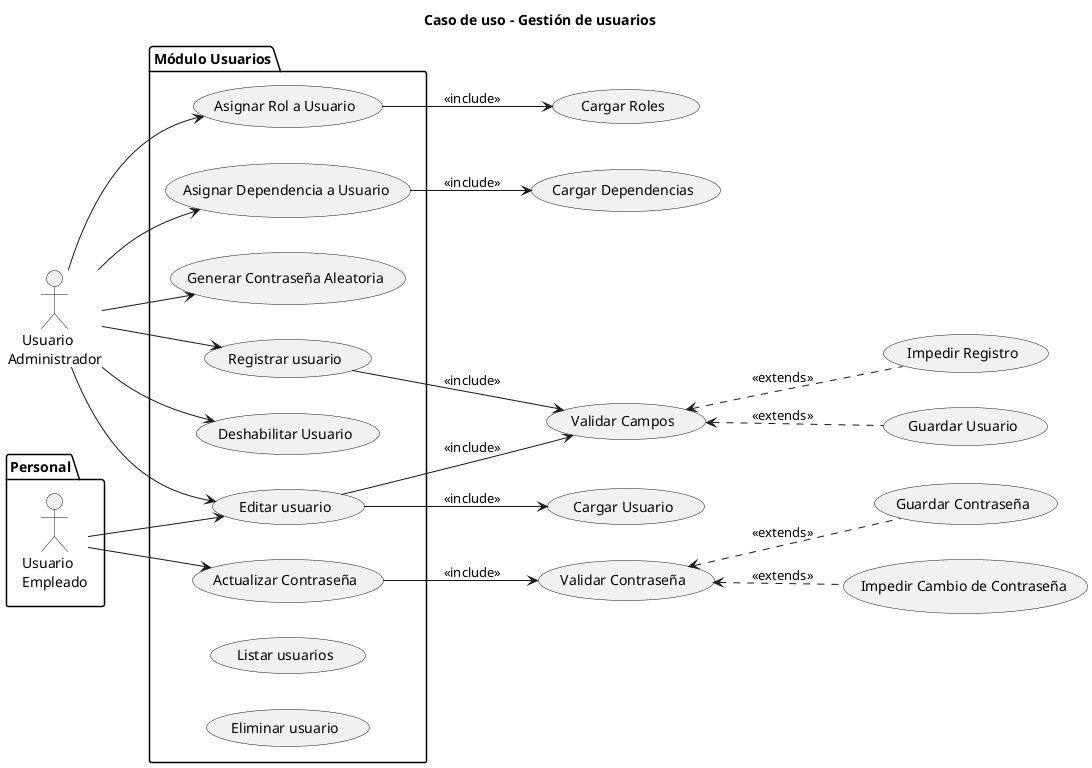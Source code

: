 @startuml "CU - 6 - Gestión de Usuarios"

left to right direction

'======== Título ========'
title "Caso de uso - Gestión de usuarios"

/' === Sección de actores === '/
actor "    Usuario\nAdministrador" as admin

package "Personal" {
    actor "Usuario\nEmpleado" as user
}

/' === Sección de elementos === '/
package "Módulo Usuarios" {
    usecase "Crear Usuario" as user_create
    usecase "Editar Usuario" as user_edit
    usecase "Deshabilitar Usuario" as user_block
    usecase "Asignar Rol a Usuario" as user_assign_role
    usecase "Asignar Dependencia a Usuario" as user_assign_dep
    usecase "Generar Contraseña Aleatoria" as user_generate_password
    usecase "Actualizar Contraseña" as user_update_password

    usecase "Listar usuarios" as user_list
    usecase "Registrar usuario" as user_create
    usecase "Editar usuario" as user_edit
    usecase "Eliminar usuario" as user_delete
}

(Validar Campos) as validate
(Validar Contraseña) as validate_password
(Impedir Registro) as denegate
(Cargar Usuario) as load
(Guardar Usuario) as save
(Guardar Contraseña) as save_password
(Impedir Cambio de Contraseña) as denegate_password
(Cargar Roles) as load_roles
(Cargar Dependencias) as load_deps

/' === Sección de Relaciones === '/
admin --> user_create
admin --> user_edit
admin --> user_block
admin --> user_assign_role
admin --> user_assign_dep
admin --> user_generate_password

user_create --> validate : <<include>>

validate <.. save : <<extends>>
validate <.. denegate : <<extends>>

user_edit --> load : <<include>>
user_edit --> validate : <<include>>

user_assign_role --> load_roles : <<include>>
user_assign_dep --> load_deps : <<include>>

user --> user_edit
user --> user_update_password
user_update_password --> validate_password : <<include>>
validate_password <.. save_password : <<extends>>
validate_password <.. denegate_password : <<extends>>

@enduml
